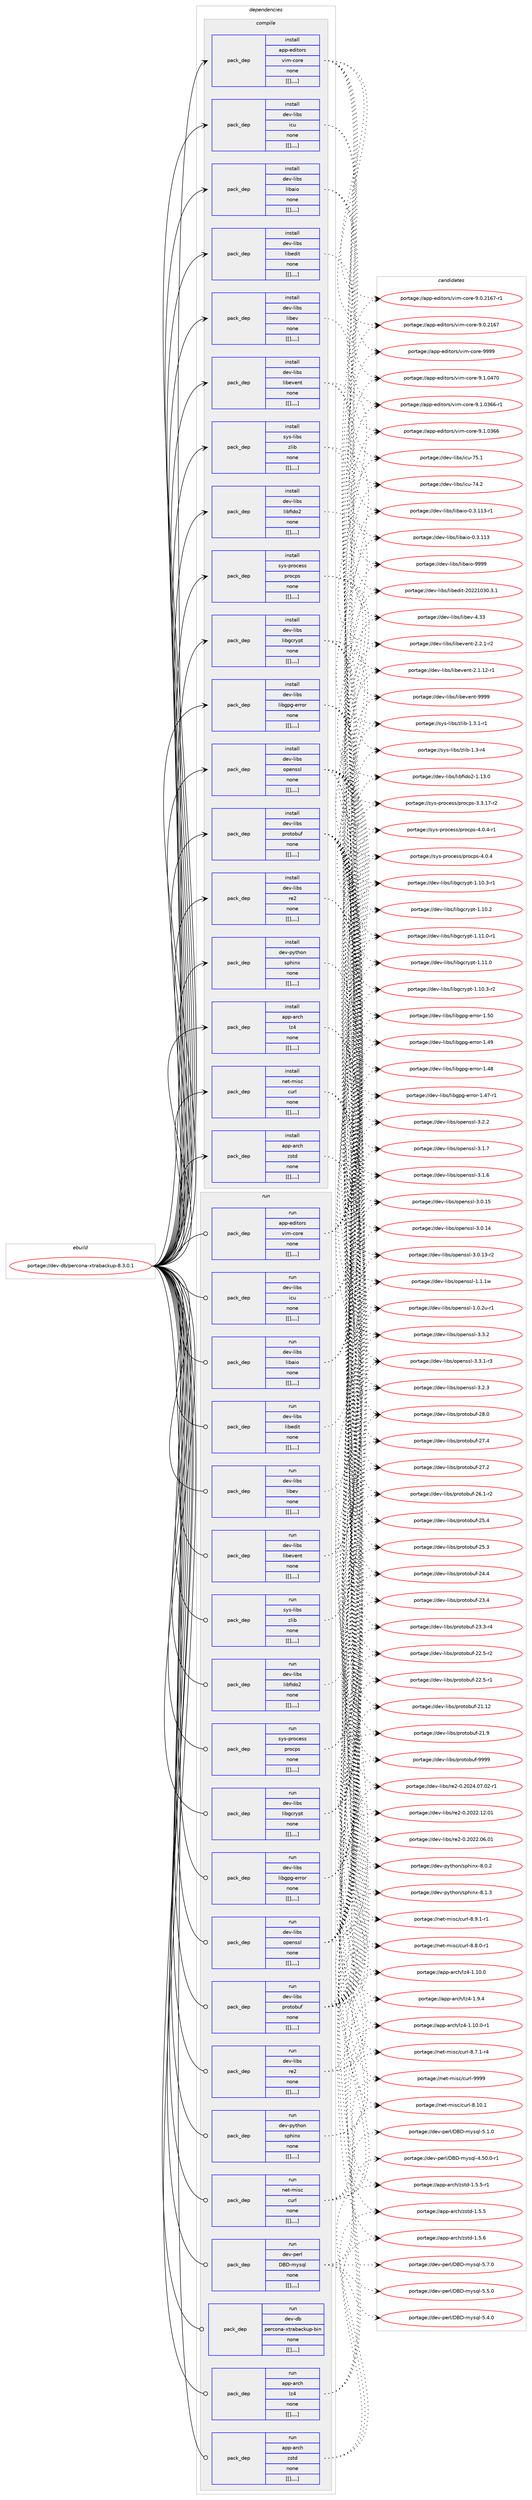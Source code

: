 digraph prolog {

# *************
# Graph options
# *************

newrank=true;
concentrate=true;
compound=true;
graph [rankdir=LR,fontname=Helvetica,fontsize=10,ranksep=1.5];#, ranksep=2.5, nodesep=0.2];
edge  [arrowhead=vee];
node  [fontname=Helvetica,fontsize=10];

# **********
# The ebuild
# **********

subgraph cluster_leftcol {
color=gray;
label=<<i>ebuild</i>>;
id [label="portage://dev-db/percona-xtrabackup-8.3.0.1", color=red, width=4, href="../dev-db/percona-xtrabackup-8.3.0.1.svg"];
}

# ****************
# The dependencies
# ****************

subgraph cluster_midcol {
color=gray;
label=<<i>dependencies</i>>;
subgraph cluster_compile {
fillcolor="#eeeeee";
style=filled;
label=<<i>compile</i>>;
subgraph pack50541 {
dependency70595 [label=<<TABLE BORDER="0" CELLBORDER="1" CELLSPACING="0" CELLPADDING="4" WIDTH="220"><TR><TD ROWSPAN="6" CELLPADDING="30">pack_dep</TD></TR><TR><TD WIDTH="110">install</TD></TR><TR><TD>app-arch</TD></TR><TR><TD>lz4</TD></TR><TR><TD>none</TD></TR><TR><TD>[[],,,,]</TD></TR></TABLE>>, shape=none, color=blue];
}
id:e -> dependency70595:w [weight=20,style="solid",arrowhead="vee"];
subgraph pack50638 {
dependency70702 [label=<<TABLE BORDER="0" CELLBORDER="1" CELLSPACING="0" CELLPADDING="4" WIDTH="220"><TR><TD ROWSPAN="6" CELLPADDING="30">pack_dep</TD></TR><TR><TD WIDTH="110">install</TD></TR><TR><TD>app-arch</TD></TR><TR><TD>zstd</TD></TR><TR><TD>none</TD></TR><TR><TD>[[],,,,]</TD></TR></TABLE>>, shape=none, color=blue];
}
id:e -> dependency70702:w [weight=20,style="solid",arrowhead="vee"];
subgraph pack50686 {
dependency70772 [label=<<TABLE BORDER="0" CELLBORDER="1" CELLSPACING="0" CELLPADDING="4" WIDTH="220"><TR><TD ROWSPAN="6" CELLPADDING="30">pack_dep</TD></TR><TR><TD WIDTH="110">install</TD></TR><TR><TD>app-editors</TD></TR><TR><TD>vim-core</TD></TR><TR><TD>none</TD></TR><TR><TD>[[],,,,]</TD></TR></TABLE>>, shape=none, color=blue];
}
id:e -> dependency70772:w [weight=20,style="solid",arrowhead="vee"];
subgraph pack50786 {
dependency70862 [label=<<TABLE BORDER="0" CELLBORDER="1" CELLSPACING="0" CELLPADDING="4" WIDTH="220"><TR><TD ROWSPAN="6" CELLPADDING="30">pack_dep</TD></TR><TR><TD WIDTH="110">install</TD></TR><TR><TD>dev-libs</TD></TR><TR><TD>icu</TD></TR><TR><TD>none</TD></TR><TR><TD>[[],,,,]</TD></TR></TABLE>>, shape=none, color=blue];
}
id:e -> dependency70862:w [weight=20,style="solid",arrowhead="vee"];
subgraph pack50831 {
dependency70931 [label=<<TABLE BORDER="0" CELLBORDER="1" CELLSPACING="0" CELLPADDING="4" WIDTH="220"><TR><TD ROWSPAN="6" CELLPADDING="30">pack_dep</TD></TR><TR><TD WIDTH="110">install</TD></TR><TR><TD>dev-libs</TD></TR><TR><TD>libaio</TD></TR><TR><TD>none</TD></TR><TR><TD>[[],,,,]</TD></TR></TABLE>>, shape=none, color=blue];
}
id:e -> dependency70931:w [weight=20,style="solid",arrowhead="vee"];
subgraph pack50854 {
dependency70958 [label=<<TABLE BORDER="0" CELLBORDER="1" CELLSPACING="0" CELLPADDING="4" WIDTH="220"><TR><TD ROWSPAN="6" CELLPADDING="30">pack_dep</TD></TR><TR><TD WIDTH="110">install</TD></TR><TR><TD>dev-libs</TD></TR><TR><TD>libedit</TD></TR><TR><TD>none</TD></TR><TR><TD>[[],,,,]</TD></TR></TABLE>>, shape=none, color=blue];
}
id:e -> dependency70958:w [weight=20,style="solid",arrowhead="vee"];
subgraph pack50912 {
dependency71033 [label=<<TABLE BORDER="0" CELLBORDER="1" CELLSPACING="0" CELLPADDING="4" WIDTH="220"><TR><TD ROWSPAN="6" CELLPADDING="30">pack_dep</TD></TR><TR><TD WIDTH="110">install</TD></TR><TR><TD>dev-libs</TD></TR><TR><TD>libev</TD></TR><TR><TD>none</TD></TR><TR><TD>[[],,,,]</TD></TR></TABLE>>, shape=none, color=blue];
}
id:e -> dependency71033:w [weight=20,style="solid",arrowhead="vee"];
subgraph pack50915 {
dependency71040 [label=<<TABLE BORDER="0" CELLBORDER="1" CELLSPACING="0" CELLPADDING="4" WIDTH="220"><TR><TD ROWSPAN="6" CELLPADDING="30">pack_dep</TD></TR><TR><TD WIDTH="110">install</TD></TR><TR><TD>dev-libs</TD></TR><TR><TD>libevent</TD></TR><TR><TD>none</TD></TR><TR><TD>[[],,,,]</TD></TR></TABLE>>, shape=none, color=blue];
}
id:e -> dependency71040:w [weight=20,style="solid",arrowhead="vee"];
subgraph pack50930 {
dependency71088 [label=<<TABLE BORDER="0" CELLBORDER="1" CELLSPACING="0" CELLPADDING="4" WIDTH="220"><TR><TD ROWSPAN="6" CELLPADDING="30">pack_dep</TD></TR><TR><TD WIDTH="110">install</TD></TR><TR><TD>dev-libs</TD></TR><TR><TD>libfido2</TD></TR><TR><TD>none</TD></TR><TR><TD>[[],,,,]</TD></TR></TABLE>>, shape=none, color=blue];
}
id:e -> dependency71088:w [weight=20,style="solid",arrowhead="vee"];
subgraph pack50948 {
dependency71116 [label=<<TABLE BORDER="0" CELLBORDER="1" CELLSPACING="0" CELLPADDING="4" WIDTH="220"><TR><TD ROWSPAN="6" CELLPADDING="30">pack_dep</TD></TR><TR><TD WIDTH="110">install</TD></TR><TR><TD>dev-libs</TD></TR><TR><TD>libgcrypt</TD></TR><TR><TD>none</TD></TR><TR><TD>[[],,,,]</TD></TR></TABLE>>, shape=none, color=blue];
}
id:e -> dependency71116:w [weight=20,style="solid",arrowhead="vee"];
subgraph pack50966 {
dependency71188 [label=<<TABLE BORDER="0" CELLBORDER="1" CELLSPACING="0" CELLPADDING="4" WIDTH="220"><TR><TD ROWSPAN="6" CELLPADDING="30">pack_dep</TD></TR><TR><TD WIDTH="110">install</TD></TR><TR><TD>dev-libs</TD></TR><TR><TD>libgpg-error</TD></TR><TR><TD>none</TD></TR><TR><TD>[[],,,,]</TD></TR></TABLE>>, shape=none, color=blue];
}
id:e -> dependency71188:w [weight=20,style="solid",arrowhead="vee"];
subgraph pack51014 {
dependency71251 [label=<<TABLE BORDER="0" CELLBORDER="1" CELLSPACING="0" CELLPADDING="4" WIDTH="220"><TR><TD ROWSPAN="6" CELLPADDING="30">pack_dep</TD></TR><TR><TD WIDTH="110">install</TD></TR><TR><TD>dev-libs</TD></TR><TR><TD>openssl</TD></TR><TR><TD>none</TD></TR><TR><TD>[[],,,,]</TD></TR></TABLE>>, shape=none, color=blue];
}
id:e -> dependency71251:w [weight=20,style="solid",arrowhead="vee"];
subgraph pack51064 {
dependency71261 [label=<<TABLE BORDER="0" CELLBORDER="1" CELLSPACING="0" CELLPADDING="4" WIDTH="220"><TR><TD ROWSPAN="6" CELLPADDING="30">pack_dep</TD></TR><TR><TD WIDTH="110">install</TD></TR><TR><TD>dev-libs</TD></TR><TR><TD>protobuf</TD></TR><TR><TD>none</TD></TR><TR><TD>[[],,,,]</TD></TR></TABLE>>, shape=none, color=blue];
}
id:e -> dependency71261:w [weight=20,style="solid",arrowhead="vee"];
subgraph pack51114 {
dependency71334 [label=<<TABLE BORDER="0" CELLBORDER="1" CELLSPACING="0" CELLPADDING="4" WIDTH="220"><TR><TD ROWSPAN="6" CELLPADDING="30">pack_dep</TD></TR><TR><TD WIDTH="110">install</TD></TR><TR><TD>dev-libs</TD></TR><TR><TD>re2</TD></TR><TR><TD>none</TD></TR><TR><TD>[[],,,,]</TD></TR></TABLE>>, shape=none, color=blue];
}
id:e -> dependency71334:w [weight=20,style="solid",arrowhead="vee"];
subgraph pack51125 {
dependency71397 [label=<<TABLE BORDER="0" CELLBORDER="1" CELLSPACING="0" CELLPADDING="4" WIDTH="220"><TR><TD ROWSPAN="6" CELLPADDING="30">pack_dep</TD></TR><TR><TD WIDTH="110">install</TD></TR><TR><TD>dev-python</TD></TR><TR><TD>sphinx</TD></TR><TR><TD>none</TD></TR><TR><TD>[[],,,,]</TD></TR></TABLE>>, shape=none, color=blue];
}
id:e -> dependency71397:w [weight=20,style="solid",arrowhead="vee"];
subgraph pack51167 {
dependency71401 [label=<<TABLE BORDER="0" CELLBORDER="1" CELLSPACING="0" CELLPADDING="4" WIDTH="220"><TR><TD ROWSPAN="6" CELLPADDING="30">pack_dep</TD></TR><TR><TD WIDTH="110">install</TD></TR><TR><TD>net-misc</TD></TR><TR><TD>curl</TD></TR><TR><TD>none</TD></TR><TR><TD>[[],,,,]</TD></TR></TABLE>>, shape=none, color=blue];
}
id:e -> dependency71401:w [weight=20,style="solid",arrowhead="vee"];
subgraph pack51169 {
dependency71425 [label=<<TABLE BORDER="0" CELLBORDER="1" CELLSPACING="0" CELLPADDING="4" WIDTH="220"><TR><TD ROWSPAN="6" CELLPADDING="30">pack_dep</TD></TR><TR><TD WIDTH="110">install</TD></TR><TR><TD>sys-libs</TD></TR><TR><TD>zlib</TD></TR><TR><TD>none</TD></TR><TR><TD>[[],,,,]</TD></TR></TABLE>>, shape=none, color=blue];
}
id:e -> dependency71425:w [weight=20,style="solid",arrowhead="vee"];
subgraph pack51191 {
dependency71468 [label=<<TABLE BORDER="0" CELLBORDER="1" CELLSPACING="0" CELLPADDING="4" WIDTH="220"><TR><TD ROWSPAN="6" CELLPADDING="30">pack_dep</TD></TR><TR><TD WIDTH="110">install</TD></TR><TR><TD>sys-process</TD></TR><TR><TD>procps</TD></TR><TR><TD>none</TD></TR><TR><TD>[[],,,,]</TD></TR></TABLE>>, shape=none, color=blue];
}
id:e -> dependency71468:w [weight=20,style="solid",arrowhead="vee"];
}
subgraph cluster_compileandrun {
fillcolor="#eeeeee";
style=filled;
label=<<i>compile and run</i>>;
}
subgraph cluster_run {
fillcolor="#eeeeee";
style=filled;
label=<<i>run</i>>;
subgraph pack51223 {
dependency71493 [label=<<TABLE BORDER="0" CELLBORDER="1" CELLSPACING="0" CELLPADDING="4" WIDTH="220"><TR><TD ROWSPAN="6" CELLPADDING="30">pack_dep</TD></TR><TR><TD WIDTH="110">run</TD></TR><TR><TD>app-arch</TD></TR><TR><TD>lz4</TD></TR><TR><TD>none</TD></TR><TR><TD>[[],,,,]</TD></TR></TABLE>>, shape=none, color=blue];
}
id:e -> dependency71493:w [weight=20,style="solid",arrowhead="odot"];
subgraph pack51271 {
dependency71566 [label=<<TABLE BORDER="0" CELLBORDER="1" CELLSPACING="0" CELLPADDING="4" WIDTH="220"><TR><TD ROWSPAN="6" CELLPADDING="30">pack_dep</TD></TR><TR><TD WIDTH="110">run</TD></TR><TR><TD>app-arch</TD></TR><TR><TD>zstd</TD></TR><TR><TD>none</TD></TR><TR><TD>[[],,,,]</TD></TR></TABLE>>, shape=none, color=blue];
}
id:e -> dependency71566:w [weight=20,style="solid",arrowhead="odot"];
subgraph pack51301 {
dependency71611 [label=<<TABLE BORDER="0" CELLBORDER="1" CELLSPACING="0" CELLPADDING="4" WIDTH="220"><TR><TD ROWSPAN="6" CELLPADDING="30">pack_dep</TD></TR><TR><TD WIDTH="110">run</TD></TR><TR><TD>app-editors</TD></TR><TR><TD>vim-core</TD></TR><TR><TD>none</TD></TR><TR><TD>[[],,,,]</TD></TR></TABLE>>, shape=none, color=blue];
}
id:e -> dependency71611:w [weight=20,style="solid",arrowhead="odot"];
subgraph pack51342 {
dependency71672 [label=<<TABLE BORDER="0" CELLBORDER="1" CELLSPACING="0" CELLPADDING="4" WIDTH="220"><TR><TD ROWSPAN="6" CELLPADDING="30">pack_dep</TD></TR><TR><TD WIDTH="110">run</TD></TR><TR><TD>dev-libs</TD></TR><TR><TD>icu</TD></TR><TR><TD>none</TD></TR><TR><TD>[[],,,,]</TD></TR></TABLE>>, shape=none, color=blue];
}
id:e -> dependency71672:w [weight=20,style="solid",arrowhead="odot"];
subgraph pack51358 {
dependency71696 [label=<<TABLE BORDER="0" CELLBORDER="1" CELLSPACING="0" CELLPADDING="4" WIDTH="220"><TR><TD ROWSPAN="6" CELLPADDING="30">pack_dep</TD></TR><TR><TD WIDTH="110">run</TD></TR><TR><TD>dev-libs</TD></TR><TR><TD>libaio</TD></TR><TR><TD>none</TD></TR><TR><TD>[[],,,,]</TD></TR></TABLE>>, shape=none, color=blue];
}
id:e -> dependency71696:w [weight=20,style="solid",arrowhead="odot"];
subgraph pack51375 {
dependency71721 [label=<<TABLE BORDER="0" CELLBORDER="1" CELLSPACING="0" CELLPADDING="4" WIDTH="220"><TR><TD ROWSPAN="6" CELLPADDING="30">pack_dep</TD></TR><TR><TD WIDTH="110">run</TD></TR><TR><TD>dev-libs</TD></TR><TR><TD>libedit</TD></TR><TR><TD>none</TD></TR><TR><TD>[[],,,,]</TD></TR></TABLE>>, shape=none, color=blue];
}
id:e -> dependency71721:w [weight=20,style="solid",arrowhead="odot"];
subgraph pack51396 {
dependency71745 [label=<<TABLE BORDER="0" CELLBORDER="1" CELLSPACING="0" CELLPADDING="4" WIDTH="220"><TR><TD ROWSPAN="6" CELLPADDING="30">pack_dep</TD></TR><TR><TD WIDTH="110">run</TD></TR><TR><TD>dev-libs</TD></TR><TR><TD>libev</TD></TR><TR><TD>none</TD></TR><TR><TD>[[],,,,]</TD></TR></TABLE>>, shape=none, color=blue];
}
id:e -> dependency71745:w [weight=20,style="solid",arrowhead="odot"];
subgraph pack51411 {
dependency71750 [label=<<TABLE BORDER="0" CELLBORDER="1" CELLSPACING="0" CELLPADDING="4" WIDTH="220"><TR><TD ROWSPAN="6" CELLPADDING="30">pack_dep</TD></TR><TR><TD WIDTH="110">run</TD></TR><TR><TD>dev-libs</TD></TR><TR><TD>libevent</TD></TR><TR><TD>none</TD></TR><TR><TD>[[],,,,]</TD></TR></TABLE>>, shape=none, color=blue];
}
id:e -> dependency71750:w [weight=20,style="solid",arrowhead="odot"];
subgraph pack51412 {
dependency71796 [label=<<TABLE BORDER="0" CELLBORDER="1" CELLSPACING="0" CELLPADDING="4" WIDTH="220"><TR><TD ROWSPAN="6" CELLPADDING="30">pack_dep</TD></TR><TR><TD WIDTH="110">run</TD></TR><TR><TD>dev-libs</TD></TR><TR><TD>libfido2</TD></TR><TR><TD>none</TD></TR><TR><TD>[[],,,,]</TD></TR></TABLE>>, shape=none, color=blue];
}
id:e -> dependency71796:w [weight=20,style="solid",arrowhead="odot"];
subgraph pack51443 {
dependency71802 [label=<<TABLE BORDER="0" CELLBORDER="1" CELLSPACING="0" CELLPADDING="4" WIDTH="220"><TR><TD ROWSPAN="6" CELLPADDING="30">pack_dep</TD></TR><TR><TD WIDTH="110">run</TD></TR><TR><TD>dev-libs</TD></TR><TR><TD>libgcrypt</TD></TR><TR><TD>none</TD></TR><TR><TD>[[],,,,]</TD></TR></TABLE>>, shape=none, color=blue];
}
id:e -> dependency71802:w [weight=20,style="solid",arrowhead="odot"];
subgraph pack51460 {
dependency71828 [label=<<TABLE BORDER="0" CELLBORDER="1" CELLSPACING="0" CELLPADDING="4" WIDTH="220"><TR><TD ROWSPAN="6" CELLPADDING="30">pack_dep</TD></TR><TR><TD WIDTH="110">run</TD></TR><TR><TD>dev-libs</TD></TR><TR><TD>libgpg-error</TD></TR><TR><TD>none</TD></TR><TR><TD>[[],,,,]</TD></TR></TABLE>>, shape=none, color=blue];
}
id:e -> dependency71828:w [weight=20,style="solid",arrowhead="odot"];
subgraph pack51523 {
dependency71945 [label=<<TABLE BORDER="0" CELLBORDER="1" CELLSPACING="0" CELLPADDING="4" WIDTH="220"><TR><TD ROWSPAN="6" CELLPADDING="30">pack_dep</TD></TR><TR><TD WIDTH="110">run</TD></TR><TR><TD>dev-libs</TD></TR><TR><TD>openssl</TD></TR><TR><TD>none</TD></TR><TR><TD>[[],,,,]</TD></TR></TABLE>>, shape=none, color=blue];
}
id:e -> dependency71945:w [weight=20,style="solid",arrowhead="odot"];
subgraph pack51558 {
dependency72003 [label=<<TABLE BORDER="0" CELLBORDER="1" CELLSPACING="0" CELLPADDING="4" WIDTH="220"><TR><TD ROWSPAN="6" CELLPADDING="30">pack_dep</TD></TR><TR><TD WIDTH="110">run</TD></TR><TR><TD>dev-libs</TD></TR><TR><TD>protobuf</TD></TR><TR><TD>none</TD></TR><TR><TD>[[],,,,]</TD></TR></TABLE>>, shape=none, color=blue];
}
id:e -> dependency72003:w [weight=20,style="solid",arrowhead="odot"];
subgraph pack51578 {
dependency72027 [label=<<TABLE BORDER="0" CELLBORDER="1" CELLSPACING="0" CELLPADDING="4" WIDTH="220"><TR><TD ROWSPAN="6" CELLPADDING="30">pack_dep</TD></TR><TR><TD WIDTH="110">run</TD></TR><TR><TD>dev-libs</TD></TR><TR><TD>re2</TD></TR><TR><TD>none</TD></TR><TR><TD>[[],,,,]</TD></TR></TABLE>>, shape=none, color=blue];
}
id:e -> dependency72027:w [weight=20,style="solid",arrowhead="odot"];
subgraph pack51606 {
dependency72054 [label=<<TABLE BORDER="0" CELLBORDER="1" CELLSPACING="0" CELLPADDING="4" WIDTH="220"><TR><TD ROWSPAN="6" CELLPADDING="30">pack_dep</TD></TR><TR><TD WIDTH="110">run</TD></TR><TR><TD>dev-perl</TD></TR><TR><TD>DBD-mysql</TD></TR><TR><TD>none</TD></TR><TR><TD>[[],,,,]</TD></TR></TABLE>>, shape=none, color=blue];
}
id:e -> dependency72054:w [weight=20,style="solid",arrowhead="odot"];
subgraph pack51629 {
dependency72122 [label=<<TABLE BORDER="0" CELLBORDER="1" CELLSPACING="0" CELLPADDING="4" WIDTH="220"><TR><TD ROWSPAN="6" CELLPADDING="30">pack_dep</TD></TR><TR><TD WIDTH="110">run</TD></TR><TR><TD>dev-python</TD></TR><TR><TD>sphinx</TD></TR><TR><TD>none</TD></TR><TR><TD>[[],,,,]</TD></TR></TABLE>>, shape=none, color=blue];
}
id:e -> dependency72122:w [weight=20,style="solid",arrowhead="odot"];
subgraph pack51672 {
dependency72145 [label=<<TABLE BORDER="0" CELLBORDER="1" CELLSPACING="0" CELLPADDING="4" WIDTH="220"><TR><TD ROWSPAN="6" CELLPADDING="30">pack_dep</TD></TR><TR><TD WIDTH="110">run</TD></TR><TR><TD>net-misc</TD></TR><TR><TD>curl</TD></TR><TR><TD>none</TD></TR><TR><TD>[[],,,,]</TD></TR></TABLE>>, shape=none, color=blue];
}
id:e -> dependency72145:w [weight=20,style="solid",arrowhead="odot"];
subgraph pack51674 {
dependency72150 [label=<<TABLE BORDER="0" CELLBORDER="1" CELLSPACING="0" CELLPADDING="4" WIDTH="220"><TR><TD ROWSPAN="6" CELLPADDING="30">pack_dep</TD></TR><TR><TD WIDTH="110">run</TD></TR><TR><TD>sys-libs</TD></TR><TR><TD>zlib</TD></TR><TR><TD>none</TD></TR><TR><TD>[[],,,,]</TD></TR></TABLE>>, shape=none, color=blue];
}
id:e -> dependency72150:w [weight=20,style="solid",arrowhead="odot"];
subgraph pack51689 {
dependency72176 [label=<<TABLE BORDER="0" CELLBORDER="1" CELLSPACING="0" CELLPADDING="4" WIDTH="220"><TR><TD ROWSPAN="6" CELLPADDING="30">pack_dep</TD></TR><TR><TD WIDTH="110">run</TD></TR><TR><TD>sys-process</TD></TR><TR><TD>procps</TD></TR><TR><TD>none</TD></TR><TR><TD>[[],,,,]</TD></TR></TABLE>>, shape=none, color=blue];
}
id:e -> dependency72176:w [weight=20,style="solid",arrowhead="odot"];
subgraph pack51706 {
dependency72241 [label=<<TABLE BORDER="0" CELLBORDER="1" CELLSPACING="0" CELLPADDING="4" WIDTH="220"><TR><TD ROWSPAN="6" CELLPADDING="30">pack_dep</TD></TR><TR><TD WIDTH="110">run</TD></TR><TR><TD>dev-db</TD></TR><TR><TD>percona-xtrabackup-bin</TD></TR><TR><TD>none</TD></TR><TR><TD>[[],,,,]</TD></TR></TABLE>>, shape=none, color=blue];
}
id:e -> dependency72241:w [weight=20,style="solid",arrowhead="odot"];
}
}

# **************
# The candidates
# **************

subgraph cluster_choices {
rank=same;
color=gray;
label=<<i>candidates</i>>;

subgraph choice50821 {
color=black;
nodesep=1;
choice971121124597114991044710812252454946494846484511449 [label="portage://app-arch/lz4-1.10.0-r1", color=red, width=4,href="../app-arch/lz4-1.10.0-r1.svg"];
choice97112112459711499104471081225245494649484648 [label="portage://app-arch/lz4-1.10.0", color=red, width=4,href="../app-arch/lz4-1.10.0.svg"];
choice971121124597114991044710812252454946574652 [label="portage://app-arch/lz4-1.9.4", color=red, width=4,href="../app-arch/lz4-1.9.4.svg"];
dependency70595:e -> choice971121124597114991044710812252454946494846484511449:w [style=dotted,weight="100"];
dependency70595:e -> choice97112112459711499104471081225245494649484648:w [style=dotted,weight="100"];
dependency70595:e -> choice971121124597114991044710812252454946574652:w [style=dotted,weight="100"];
}
subgraph choice50829 {
color=black;
nodesep=1;
choice9711211245971149910447122115116100454946534654 [label="portage://app-arch/zstd-1.5.6", color=red, width=4,href="../app-arch/zstd-1.5.6.svg"];
choice97112112459711499104471221151161004549465346534511449 [label="portage://app-arch/zstd-1.5.5-r1", color=red, width=4,href="../app-arch/zstd-1.5.5-r1.svg"];
choice9711211245971149910447122115116100454946534653 [label="portage://app-arch/zstd-1.5.5", color=red, width=4,href="../app-arch/zstd-1.5.5.svg"];
dependency70702:e -> choice9711211245971149910447122115116100454946534654:w [style=dotted,weight="100"];
dependency70702:e -> choice97112112459711499104471221151161004549465346534511449:w [style=dotted,weight="100"];
dependency70702:e -> choice9711211245971149910447122115116100454946534653:w [style=dotted,weight="100"];
}
subgraph choice50841 {
color=black;
nodesep=1;
choice97112112451011001051161111141154711810510945991111141014557575757 [label="portage://app-editors/vim-core-9999", color=red, width=4,href="../app-editors/vim-core-9999.svg"];
choice9711211245101100105116111114115471181051094599111114101455746494648525548 [label="portage://app-editors/vim-core-9.1.0470", color=red, width=4,href="../app-editors/vim-core-9.1.0470.svg"];
choice97112112451011001051161111141154711810510945991111141014557464946485154544511449 [label="portage://app-editors/vim-core-9.1.0366-r1", color=red, width=4,href="../app-editors/vim-core-9.1.0366-r1.svg"];
choice9711211245101100105116111114115471181051094599111114101455746494648515454 [label="portage://app-editors/vim-core-9.1.0366", color=red, width=4,href="../app-editors/vim-core-9.1.0366.svg"];
choice97112112451011001051161111141154711810510945991111141014557464846504954554511449 [label="portage://app-editors/vim-core-9.0.2167-r1", color=red, width=4,href="../app-editors/vim-core-9.0.2167-r1.svg"];
choice9711211245101100105116111114115471181051094599111114101455746484650495455 [label="portage://app-editors/vim-core-9.0.2167", color=red, width=4,href="../app-editors/vim-core-9.0.2167.svg"];
dependency70772:e -> choice97112112451011001051161111141154711810510945991111141014557575757:w [style=dotted,weight="100"];
dependency70772:e -> choice9711211245101100105116111114115471181051094599111114101455746494648525548:w [style=dotted,weight="100"];
dependency70772:e -> choice97112112451011001051161111141154711810510945991111141014557464946485154544511449:w [style=dotted,weight="100"];
dependency70772:e -> choice9711211245101100105116111114115471181051094599111114101455746494648515454:w [style=dotted,weight="100"];
dependency70772:e -> choice97112112451011001051161111141154711810510945991111141014557464846504954554511449:w [style=dotted,weight="100"];
dependency70772:e -> choice9711211245101100105116111114115471181051094599111114101455746484650495455:w [style=dotted,weight="100"];
}
subgraph choice50847 {
color=black;
nodesep=1;
choice100101118451081059811547105991174555534649 [label="portage://dev-libs/icu-75.1", color=red, width=4,href="../dev-libs/icu-75.1.svg"];
choice100101118451081059811547105991174555524650 [label="portage://dev-libs/icu-74.2", color=red, width=4,href="../dev-libs/icu-74.2.svg"];
dependency70862:e -> choice100101118451081059811547105991174555534649:w [style=dotted,weight="100"];
dependency70862:e -> choice100101118451081059811547105991174555524650:w [style=dotted,weight="100"];
}
subgraph choice50849 {
color=black;
nodesep=1;
choice10010111845108105981154710810598971051114557575757 [label="portage://dev-libs/libaio-9999", color=red, width=4,href="../dev-libs/libaio-9999.svg"];
choice100101118451081059811547108105989710511145484651464949514511449 [label="portage://dev-libs/libaio-0.3.113-r1", color=red, width=4,href="../dev-libs/libaio-0.3.113-r1.svg"];
choice10010111845108105981154710810598971051114548465146494951 [label="portage://dev-libs/libaio-0.3.113", color=red, width=4,href="../dev-libs/libaio-0.3.113.svg"];
dependency70931:e -> choice10010111845108105981154710810598971051114557575757:w [style=dotted,weight="100"];
dependency70931:e -> choice100101118451081059811547108105989710511145484651464949514511449:w [style=dotted,weight="100"];
dependency70931:e -> choice10010111845108105981154710810598971051114548465146494951:w [style=dotted,weight="100"];
}
subgraph choice50851 {
color=black;
nodesep=1;
choice1001011184510810598115471081059810110010511645504850504948514846514649 [label="portage://dev-libs/libedit-20221030.3.1", color=red, width=4,href="../dev-libs/libedit-20221030.3.1.svg"];
dependency70958:e -> choice1001011184510810598115471081059810110010511645504850504948514846514649:w [style=dotted,weight="100"];
}
subgraph choice50868 {
color=black;
nodesep=1;
choice100101118451081059811547108105981011184552465151 [label="portage://dev-libs/libev-4.33", color=red, width=4,href="../dev-libs/libev-4.33.svg"];
dependency71033:e -> choice100101118451081059811547108105981011184552465151:w [style=dotted,weight="100"];
}
subgraph choice50893 {
color=black;
nodesep=1;
choice100101118451081059811547108105981011181011101164557575757 [label="portage://dev-libs/libevent-9999", color=red, width=4,href="../dev-libs/libevent-9999.svg"];
choice100101118451081059811547108105981011181011101164550465046494511450 [label="portage://dev-libs/libevent-2.2.1-r2", color=red, width=4,href="../dev-libs/libevent-2.2.1-r2.svg"];
choice10010111845108105981154710810598101118101110116455046494649504511449 [label="portage://dev-libs/libevent-2.1.12-r1", color=red, width=4,href="../dev-libs/libevent-2.1.12-r1.svg"];
dependency71040:e -> choice100101118451081059811547108105981011181011101164557575757:w [style=dotted,weight="100"];
dependency71040:e -> choice100101118451081059811547108105981011181011101164550465046494511450:w [style=dotted,weight="100"];
dependency71040:e -> choice10010111845108105981154710810598101118101110116455046494649504511449:w [style=dotted,weight="100"];
}
subgraph choice50901 {
color=black;
nodesep=1;
choice100101118451081059811547108105981021051001115045494649514648 [label="portage://dev-libs/libfido2-1.13.0", color=red, width=4,href="../dev-libs/libfido2-1.13.0.svg"];
dependency71088:e -> choice100101118451081059811547108105981021051001115045494649514648:w [style=dotted,weight="100"];
}
subgraph choice50903 {
color=black;
nodesep=1;
choice1001011184510810598115471081059810399114121112116454946494946484511449 [label="portage://dev-libs/libgcrypt-1.11.0-r1", color=red, width=4,href="../dev-libs/libgcrypt-1.11.0-r1.svg"];
choice100101118451081059811547108105981039911412111211645494649494648 [label="portage://dev-libs/libgcrypt-1.11.0", color=red, width=4,href="../dev-libs/libgcrypt-1.11.0.svg"];
choice1001011184510810598115471081059810399114121112116454946494846514511450 [label="portage://dev-libs/libgcrypt-1.10.3-r2", color=red, width=4,href="../dev-libs/libgcrypt-1.10.3-r2.svg"];
choice1001011184510810598115471081059810399114121112116454946494846514511449 [label="portage://dev-libs/libgcrypt-1.10.3-r1", color=red, width=4,href="../dev-libs/libgcrypt-1.10.3-r1.svg"];
choice100101118451081059811547108105981039911412111211645494649484650 [label="portage://dev-libs/libgcrypt-1.10.2", color=red, width=4,href="../dev-libs/libgcrypt-1.10.2.svg"];
dependency71116:e -> choice1001011184510810598115471081059810399114121112116454946494946484511449:w [style=dotted,weight="100"];
dependency71116:e -> choice100101118451081059811547108105981039911412111211645494649494648:w [style=dotted,weight="100"];
dependency71116:e -> choice1001011184510810598115471081059810399114121112116454946494846514511450:w [style=dotted,weight="100"];
dependency71116:e -> choice1001011184510810598115471081059810399114121112116454946494846514511449:w [style=dotted,weight="100"];
dependency71116:e -> choice100101118451081059811547108105981039911412111211645494649484650:w [style=dotted,weight="100"];
}
subgraph choice50905 {
color=black;
nodesep=1;
choice10010111845108105981154710810598103112103451011141141111144549465348 [label="portage://dev-libs/libgpg-error-1.50", color=red, width=4,href="../dev-libs/libgpg-error-1.50.svg"];
choice10010111845108105981154710810598103112103451011141141111144549465257 [label="portage://dev-libs/libgpg-error-1.49", color=red, width=4,href="../dev-libs/libgpg-error-1.49.svg"];
choice10010111845108105981154710810598103112103451011141141111144549465256 [label="portage://dev-libs/libgpg-error-1.48", color=red, width=4,href="../dev-libs/libgpg-error-1.48.svg"];
choice100101118451081059811547108105981031121034510111411411111445494652554511449 [label="portage://dev-libs/libgpg-error-1.47-r1", color=red, width=4,href="../dev-libs/libgpg-error-1.47-r1.svg"];
dependency71188:e -> choice10010111845108105981154710810598103112103451011141141111144549465348:w [style=dotted,weight="100"];
dependency71188:e -> choice10010111845108105981154710810598103112103451011141141111144549465257:w [style=dotted,weight="100"];
dependency71188:e -> choice10010111845108105981154710810598103112103451011141141111144549465256:w [style=dotted,weight="100"];
dependency71188:e -> choice100101118451081059811547108105981031121034510111411411111445494652554511449:w [style=dotted,weight="100"];
}
subgraph choice50912 {
color=black;
nodesep=1;
choice100101118451081059811547111112101110115115108455146514650 [label="portage://dev-libs/openssl-3.3.2", color=red, width=4,href="../dev-libs/openssl-3.3.2.svg"];
choice1001011184510810598115471111121011101151151084551465146494511451 [label="portage://dev-libs/openssl-3.3.1-r3", color=red, width=4,href="../dev-libs/openssl-3.3.1-r3.svg"];
choice100101118451081059811547111112101110115115108455146504651 [label="portage://dev-libs/openssl-3.2.3", color=red, width=4,href="../dev-libs/openssl-3.2.3.svg"];
choice100101118451081059811547111112101110115115108455146504650 [label="portage://dev-libs/openssl-3.2.2", color=red, width=4,href="../dev-libs/openssl-3.2.2.svg"];
choice100101118451081059811547111112101110115115108455146494655 [label="portage://dev-libs/openssl-3.1.7", color=red, width=4,href="../dev-libs/openssl-3.1.7.svg"];
choice100101118451081059811547111112101110115115108455146494654 [label="portage://dev-libs/openssl-3.1.6", color=red, width=4,href="../dev-libs/openssl-3.1.6.svg"];
choice10010111845108105981154711111210111011511510845514648464953 [label="portage://dev-libs/openssl-3.0.15", color=red, width=4,href="../dev-libs/openssl-3.0.15.svg"];
choice10010111845108105981154711111210111011511510845514648464952 [label="portage://dev-libs/openssl-3.0.14", color=red, width=4,href="../dev-libs/openssl-3.0.14.svg"];
choice100101118451081059811547111112101110115115108455146484649514511450 [label="portage://dev-libs/openssl-3.0.13-r2", color=red, width=4,href="../dev-libs/openssl-3.0.13-r2.svg"];
choice100101118451081059811547111112101110115115108454946494649119 [label="portage://dev-libs/openssl-1.1.1w", color=red, width=4,href="../dev-libs/openssl-1.1.1w.svg"];
choice1001011184510810598115471111121011101151151084549464846501174511449 [label="portage://dev-libs/openssl-1.0.2u-r1", color=red, width=4,href="../dev-libs/openssl-1.0.2u-r1.svg"];
dependency71251:e -> choice100101118451081059811547111112101110115115108455146514650:w [style=dotted,weight="100"];
dependency71251:e -> choice1001011184510810598115471111121011101151151084551465146494511451:w [style=dotted,weight="100"];
dependency71251:e -> choice100101118451081059811547111112101110115115108455146504651:w [style=dotted,weight="100"];
dependency71251:e -> choice100101118451081059811547111112101110115115108455146504650:w [style=dotted,weight="100"];
dependency71251:e -> choice100101118451081059811547111112101110115115108455146494655:w [style=dotted,weight="100"];
dependency71251:e -> choice100101118451081059811547111112101110115115108455146494654:w [style=dotted,weight="100"];
dependency71251:e -> choice10010111845108105981154711111210111011511510845514648464953:w [style=dotted,weight="100"];
dependency71251:e -> choice10010111845108105981154711111210111011511510845514648464952:w [style=dotted,weight="100"];
dependency71251:e -> choice100101118451081059811547111112101110115115108455146484649514511450:w [style=dotted,weight="100"];
dependency71251:e -> choice100101118451081059811547111112101110115115108454946494649119:w [style=dotted,weight="100"];
dependency71251:e -> choice1001011184510810598115471111121011101151151084549464846501174511449:w [style=dotted,weight="100"];
}
subgraph choice50919 {
color=black;
nodesep=1;
choice100101118451081059811547112114111116111981171024557575757 [label="portage://dev-libs/protobuf-9999", color=red, width=4,href="../dev-libs/protobuf-9999.svg"];
choice100101118451081059811547112114111116111981171024550564648 [label="portage://dev-libs/protobuf-28.0", color=red, width=4,href="../dev-libs/protobuf-28.0.svg"];
choice100101118451081059811547112114111116111981171024550554652 [label="portage://dev-libs/protobuf-27.4", color=red, width=4,href="../dev-libs/protobuf-27.4.svg"];
choice100101118451081059811547112114111116111981171024550554650 [label="portage://dev-libs/protobuf-27.2", color=red, width=4,href="../dev-libs/protobuf-27.2.svg"];
choice1001011184510810598115471121141111161119811710245505446494511450 [label="portage://dev-libs/protobuf-26.1-r2", color=red, width=4,href="../dev-libs/protobuf-26.1-r2.svg"];
choice100101118451081059811547112114111116111981171024550534652 [label="portage://dev-libs/protobuf-25.4", color=red, width=4,href="../dev-libs/protobuf-25.4.svg"];
choice100101118451081059811547112114111116111981171024550534651 [label="portage://dev-libs/protobuf-25.3", color=red, width=4,href="../dev-libs/protobuf-25.3.svg"];
choice100101118451081059811547112114111116111981171024550524652 [label="portage://dev-libs/protobuf-24.4", color=red, width=4,href="../dev-libs/protobuf-24.4.svg"];
choice100101118451081059811547112114111116111981171024550514652 [label="portage://dev-libs/protobuf-23.4", color=red, width=4,href="../dev-libs/protobuf-23.4.svg"];
choice1001011184510810598115471121141111161119811710245505146514511452 [label="portage://dev-libs/protobuf-23.3-r4", color=red, width=4,href="../dev-libs/protobuf-23.3-r4.svg"];
choice1001011184510810598115471121141111161119811710245505046534511450 [label="portage://dev-libs/protobuf-22.5-r2", color=red, width=4,href="../dev-libs/protobuf-22.5-r2.svg"];
choice1001011184510810598115471121141111161119811710245505046534511449 [label="portage://dev-libs/protobuf-22.5-r1", color=red, width=4,href="../dev-libs/protobuf-22.5-r1.svg"];
choice10010111845108105981154711211411111611198117102455049464950 [label="portage://dev-libs/protobuf-21.12", color=red, width=4,href="../dev-libs/protobuf-21.12.svg"];
choice100101118451081059811547112114111116111981171024550494657 [label="portage://dev-libs/protobuf-21.9", color=red, width=4,href="../dev-libs/protobuf-21.9.svg"];
dependency71261:e -> choice100101118451081059811547112114111116111981171024557575757:w [style=dotted,weight="100"];
dependency71261:e -> choice100101118451081059811547112114111116111981171024550564648:w [style=dotted,weight="100"];
dependency71261:e -> choice100101118451081059811547112114111116111981171024550554652:w [style=dotted,weight="100"];
dependency71261:e -> choice100101118451081059811547112114111116111981171024550554650:w [style=dotted,weight="100"];
dependency71261:e -> choice1001011184510810598115471121141111161119811710245505446494511450:w [style=dotted,weight="100"];
dependency71261:e -> choice100101118451081059811547112114111116111981171024550534652:w [style=dotted,weight="100"];
dependency71261:e -> choice100101118451081059811547112114111116111981171024550534651:w [style=dotted,weight="100"];
dependency71261:e -> choice100101118451081059811547112114111116111981171024550524652:w [style=dotted,weight="100"];
dependency71261:e -> choice100101118451081059811547112114111116111981171024550514652:w [style=dotted,weight="100"];
dependency71261:e -> choice1001011184510810598115471121141111161119811710245505146514511452:w [style=dotted,weight="100"];
dependency71261:e -> choice1001011184510810598115471121141111161119811710245505046534511450:w [style=dotted,weight="100"];
dependency71261:e -> choice1001011184510810598115471121141111161119811710245505046534511449:w [style=dotted,weight="100"];
dependency71261:e -> choice10010111845108105981154711211411111611198117102455049464950:w [style=dotted,weight="100"];
dependency71261:e -> choice100101118451081059811547112114111116111981171024550494657:w [style=dotted,weight="100"];
}
subgraph choice50923 {
color=black;
nodesep=1;
choice10010111845108105981154711410150454846504850524648554648504511449 [label="portage://dev-libs/re2-0.2024.07.02-r1", color=red, width=4,href="../dev-libs/re2-0.2024.07.02-r1.svg"];
choice1001011184510810598115471141015045484650485050464950464849 [label="portage://dev-libs/re2-0.2022.12.01", color=red, width=4,href="../dev-libs/re2-0.2022.12.01.svg"];
choice1001011184510810598115471141015045484650485050464854464849 [label="portage://dev-libs/re2-0.2022.06.01", color=red, width=4,href="../dev-libs/re2-0.2022.06.01.svg"];
dependency71334:e -> choice10010111845108105981154711410150454846504850524648554648504511449:w [style=dotted,weight="100"];
dependency71334:e -> choice1001011184510810598115471141015045484650485050464950464849:w [style=dotted,weight="100"];
dependency71334:e -> choice1001011184510810598115471141015045484650485050464854464849:w [style=dotted,weight="100"];
}
subgraph choice50933 {
color=black;
nodesep=1;
choice1001011184511212111610411111047115112104105110120455646494651 [label="portage://dev-python/sphinx-8.1.3", color=red, width=4,href="../dev-python/sphinx-8.1.3.svg"];
choice1001011184511212111610411111047115112104105110120455646484650 [label="portage://dev-python/sphinx-8.0.2", color=red, width=4,href="../dev-python/sphinx-8.0.2.svg"];
dependency71397:e -> choice1001011184511212111610411111047115112104105110120455646494651:w [style=dotted,weight="100"];
dependency71397:e -> choice1001011184511212111610411111047115112104105110120455646484650:w [style=dotted,weight="100"];
}
subgraph choice50934 {
color=black;
nodesep=1;
choice110101116451091051159947991171141084557575757 [label="portage://net-misc/curl-9999", color=red, width=4,href="../net-misc/curl-9999.svg"];
choice1101011164510910511599479911711410845564649484649 [label="portage://net-misc/curl-8.10.1", color=red, width=4,href="../net-misc/curl-8.10.1.svg"];
choice110101116451091051159947991171141084556465746494511449 [label="portage://net-misc/curl-8.9.1-r1", color=red, width=4,href="../net-misc/curl-8.9.1-r1.svg"];
choice110101116451091051159947991171141084556465646484511449 [label="portage://net-misc/curl-8.8.0-r1", color=red, width=4,href="../net-misc/curl-8.8.0-r1.svg"];
choice110101116451091051159947991171141084556465546494511452 [label="portage://net-misc/curl-8.7.1-r4", color=red, width=4,href="../net-misc/curl-8.7.1-r4.svg"];
dependency71401:e -> choice110101116451091051159947991171141084557575757:w [style=dotted,weight="100"];
dependency71401:e -> choice1101011164510910511599479911711410845564649484649:w [style=dotted,weight="100"];
dependency71401:e -> choice110101116451091051159947991171141084556465746494511449:w [style=dotted,weight="100"];
dependency71401:e -> choice110101116451091051159947991171141084556465646484511449:w [style=dotted,weight="100"];
dependency71401:e -> choice110101116451091051159947991171141084556465546494511452:w [style=dotted,weight="100"];
}
subgraph choice50946 {
color=black;
nodesep=1;
choice115121115451081059811547122108105984549465146494511449 [label="portage://sys-libs/zlib-1.3.1-r1", color=red, width=4,href="../sys-libs/zlib-1.3.1-r1.svg"];
choice11512111545108105981154712210810598454946514511452 [label="portage://sys-libs/zlib-1.3-r4", color=red, width=4,href="../sys-libs/zlib-1.3-r4.svg"];
dependency71425:e -> choice115121115451081059811547122108105984549465146494511449:w [style=dotted,weight="100"];
dependency71425:e -> choice11512111545108105981154712210810598454946514511452:w [style=dotted,weight="100"];
}
subgraph choice50951 {
color=black;
nodesep=1;
choice115121115451121141119910111511547112114111991121154552464846524511449 [label="portage://sys-process/procps-4.0.4-r1", color=red, width=4,href="../sys-process/procps-4.0.4-r1.svg"];
choice11512111545112114111991011151154711211411199112115455246484652 [label="portage://sys-process/procps-4.0.4", color=red, width=4,href="../sys-process/procps-4.0.4.svg"];
choice11512111545112114111991011151154711211411199112115455146514649554511450 [label="portage://sys-process/procps-3.3.17-r2", color=red, width=4,href="../sys-process/procps-3.3.17-r2.svg"];
dependency71468:e -> choice115121115451121141119910111511547112114111991121154552464846524511449:w [style=dotted,weight="100"];
dependency71468:e -> choice11512111545112114111991011151154711211411199112115455246484652:w [style=dotted,weight="100"];
dependency71468:e -> choice11512111545112114111991011151154711211411199112115455146514649554511450:w [style=dotted,weight="100"];
}
subgraph choice50965 {
color=black;
nodesep=1;
choice971121124597114991044710812252454946494846484511449 [label="portage://app-arch/lz4-1.10.0-r1", color=red, width=4,href="../app-arch/lz4-1.10.0-r1.svg"];
choice97112112459711499104471081225245494649484648 [label="portage://app-arch/lz4-1.10.0", color=red, width=4,href="../app-arch/lz4-1.10.0.svg"];
choice971121124597114991044710812252454946574652 [label="portage://app-arch/lz4-1.9.4", color=red, width=4,href="../app-arch/lz4-1.9.4.svg"];
dependency71493:e -> choice971121124597114991044710812252454946494846484511449:w [style=dotted,weight="100"];
dependency71493:e -> choice97112112459711499104471081225245494649484648:w [style=dotted,weight="100"];
dependency71493:e -> choice971121124597114991044710812252454946574652:w [style=dotted,weight="100"];
}
subgraph choice50991 {
color=black;
nodesep=1;
choice9711211245971149910447122115116100454946534654 [label="portage://app-arch/zstd-1.5.6", color=red, width=4,href="../app-arch/zstd-1.5.6.svg"];
choice97112112459711499104471221151161004549465346534511449 [label="portage://app-arch/zstd-1.5.5-r1", color=red, width=4,href="../app-arch/zstd-1.5.5-r1.svg"];
choice9711211245971149910447122115116100454946534653 [label="portage://app-arch/zstd-1.5.5", color=red, width=4,href="../app-arch/zstd-1.5.5.svg"];
dependency71566:e -> choice9711211245971149910447122115116100454946534654:w [style=dotted,weight="100"];
dependency71566:e -> choice97112112459711499104471221151161004549465346534511449:w [style=dotted,weight="100"];
dependency71566:e -> choice9711211245971149910447122115116100454946534653:w [style=dotted,weight="100"];
}
subgraph choice50996 {
color=black;
nodesep=1;
choice97112112451011001051161111141154711810510945991111141014557575757 [label="portage://app-editors/vim-core-9999", color=red, width=4,href="../app-editors/vim-core-9999.svg"];
choice9711211245101100105116111114115471181051094599111114101455746494648525548 [label="portage://app-editors/vim-core-9.1.0470", color=red, width=4,href="../app-editors/vim-core-9.1.0470.svg"];
choice97112112451011001051161111141154711810510945991111141014557464946485154544511449 [label="portage://app-editors/vim-core-9.1.0366-r1", color=red, width=4,href="../app-editors/vim-core-9.1.0366-r1.svg"];
choice9711211245101100105116111114115471181051094599111114101455746494648515454 [label="portage://app-editors/vim-core-9.1.0366", color=red, width=4,href="../app-editors/vim-core-9.1.0366.svg"];
choice97112112451011001051161111141154711810510945991111141014557464846504954554511449 [label="portage://app-editors/vim-core-9.0.2167-r1", color=red, width=4,href="../app-editors/vim-core-9.0.2167-r1.svg"];
choice9711211245101100105116111114115471181051094599111114101455746484650495455 [label="portage://app-editors/vim-core-9.0.2167", color=red, width=4,href="../app-editors/vim-core-9.0.2167.svg"];
dependency71611:e -> choice97112112451011001051161111141154711810510945991111141014557575757:w [style=dotted,weight="100"];
dependency71611:e -> choice9711211245101100105116111114115471181051094599111114101455746494648525548:w [style=dotted,weight="100"];
dependency71611:e -> choice97112112451011001051161111141154711810510945991111141014557464946485154544511449:w [style=dotted,weight="100"];
dependency71611:e -> choice9711211245101100105116111114115471181051094599111114101455746494648515454:w [style=dotted,weight="100"];
dependency71611:e -> choice97112112451011001051161111141154711810510945991111141014557464846504954554511449:w [style=dotted,weight="100"];
dependency71611:e -> choice9711211245101100105116111114115471181051094599111114101455746484650495455:w [style=dotted,weight="100"];
}
subgraph choice51006 {
color=black;
nodesep=1;
choice100101118451081059811547105991174555534649 [label="portage://dev-libs/icu-75.1", color=red, width=4,href="../dev-libs/icu-75.1.svg"];
choice100101118451081059811547105991174555524650 [label="portage://dev-libs/icu-74.2", color=red, width=4,href="../dev-libs/icu-74.2.svg"];
dependency71672:e -> choice100101118451081059811547105991174555534649:w [style=dotted,weight="100"];
dependency71672:e -> choice100101118451081059811547105991174555524650:w [style=dotted,weight="100"];
}
subgraph choice51007 {
color=black;
nodesep=1;
choice10010111845108105981154710810598971051114557575757 [label="portage://dev-libs/libaio-9999", color=red, width=4,href="../dev-libs/libaio-9999.svg"];
choice100101118451081059811547108105989710511145484651464949514511449 [label="portage://dev-libs/libaio-0.3.113-r1", color=red, width=4,href="../dev-libs/libaio-0.3.113-r1.svg"];
choice10010111845108105981154710810598971051114548465146494951 [label="portage://dev-libs/libaio-0.3.113", color=red, width=4,href="../dev-libs/libaio-0.3.113.svg"];
dependency71696:e -> choice10010111845108105981154710810598971051114557575757:w [style=dotted,weight="100"];
dependency71696:e -> choice100101118451081059811547108105989710511145484651464949514511449:w [style=dotted,weight="100"];
dependency71696:e -> choice10010111845108105981154710810598971051114548465146494951:w [style=dotted,weight="100"];
}
subgraph choice51010 {
color=black;
nodesep=1;
choice1001011184510810598115471081059810110010511645504850504948514846514649 [label="portage://dev-libs/libedit-20221030.3.1", color=red, width=4,href="../dev-libs/libedit-20221030.3.1.svg"];
dependency71721:e -> choice1001011184510810598115471081059810110010511645504850504948514846514649:w [style=dotted,weight="100"];
}
subgraph choice51011 {
color=black;
nodesep=1;
choice100101118451081059811547108105981011184552465151 [label="portage://dev-libs/libev-4.33", color=red, width=4,href="../dev-libs/libev-4.33.svg"];
dependency71745:e -> choice100101118451081059811547108105981011184552465151:w [style=dotted,weight="100"];
}
subgraph choice51043 {
color=black;
nodesep=1;
choice100101118451081059811547108105981011181011101164557575757 [label="portage://dev-libs/libevent-9999", color=red, width=4,href="../dev-libs/libevent-9999.svg"];
choice100101118451081059811547108105981011181011101164550465046494511450 [label="portage://dev-libs/libevent-2.2.1-r2", color=red, width=4,href="../dev-libs/libevent-2.2.1-r2.svg"];
choice10010111845108105981154710810598101118101110116455046494649504511449 [label="portage://dev-libs/libevent-2.1.12-r1", color=red, width=4,href="../dev-libs/libevent-2.1.12-r1.svg"];
dependency71750:e -> choice100101118451081059811547108105981011181011101164557575757:w [style=dotted,weight="100"];
dependency71750:e -> choice100101118451081059811547108105981011181011101164550465046494511450:w [style=dotted,weight="100"];
dependency71750:e -> choice10010111845108105981154710810598101118101110116455046494649504511449:w [style=dotted,weight="100"];
}
subgraph choice51045 {
color=black;
nodesep=1;
choice100101118451081059811547108105981021051001115045494649514648 [label="portage://dev-libs/libfido2-1.13.0", color=red, width=4,href="../dev-libs/libfido2-1.13.0.svg"];
dependency71796:e -> choice100101118451081059811547108105981021051001115045494649514648:w [style=dotted,weight="100"];
}
subgraph choice51061 {
color=black;
nodesep=1;
choice1001011184510810598115471081059810399114121112116454946494946484511449 [label="portage://dev-libs/libgcrypt-1.11.0-r1", color=red, width=4,href="../dev-libs/libgcrypt-1.11.0-r1.svg"];
choice100101118451081059811547108105981039911412111211645494649494648 [label="portage://dev-libs/libgcrypt-1.11.0", color=red, width=4,href="../dev-libs/libgcrypt-1.11.0.svg"];
choice1001011184510810598115471081059810399114121112116454946494846514511450 [label="portage://dev-libs/libgcrypt-1.10.3-r2", color=red, width=4,href="../dev-libs/libgcrypt-1.10.3-r2.svg"];
choice1001011184510810598115471081059810399114121112116454946494846514511449 [label="portage://dev-libs/libgcrypt-1.10.3-r1", color=red, width=4,href="../dev-libs/libgcrypt-1.10.3-r1.svg"];
choice100101118451081059811547108105981039911412111211645494649484650 [label="portage://dev-libs/libgcrypt-1.10.2", color=red, width=4,href="../dev-libs/libgcrypt-1.10.2.svg"];
dependency71802:e -> choice1001011184510810598115471081059810399114121112116454946494946484511449:w [style=dotted,weight="100"];
dependency71802:e -> choice100101118451081059811547108105981039911412111211645494649494648:w [style=dotted,weight="100"];
dependency71802:e -> choice1001011184510810598115471081059810399114121112116454946494846514511450:w [style=dotted,weight="100"];
dependency71802:e -> choice1001011184510810598115471081059810399114121112116454946494846514511449:w [style=dotted,weight="100"];
dependency71802:e -> choice100101118451081059811547108105981039911412111211645494649484650:w [style=dotted,weight="100"];
}
subgraph choice51092 {
color=black;
nodesep=1;
choice10010111845108105981154710810598103112103451011141141111144549465348 [label="portage://dev-libs/libgpg-error-1.50", color=red, width=4,href="../dev-libs/libgpg-error-1.50.svg"];
choice10010111845108105981154710810598103112103451011141141111144549465257 [label="portage://dev-libs/libgpg-error-1.49", color=red, width=4,href="../dev-libs/libgpg-error-1.49.svg"];
choice10010111845108105981154710810598103112103451011141141111144549465256 [label="portage://dev-libs/libgpg-error-1.48", color=red, width=4,href="../dev-libs/libgpg-error-1.48.svg"];
choice100101118451081059811547108105981031121034510111411411111445494652554511449 [label="portage://dev-libs/libgpg-error-1.47-r1", color=red, width=4,href="../dev-libs/libgpg-error-1.47-r1.svg"];
dependency71828:e -> choice10010111845108105981154710810598103112103451011141141111144549465348:w [style=dotted,weight="100"];
dependency71828:e -> choice10010111845108105981154710810598103112103451011141141111144549465257:w [style=dotted,weight="100"];
dependency71828:e -> choice10010111845108105981154710810598103112103451011141141111144549465256:w [style=dotted,weight="100"];
dependency71828:e -> choice100101118451081059811547108105981031121034510111411411111445494652554511449:w [style=dotted,weight="100"];
}
subgraph choice51100 {
color=black;
nodesep=1;
choice100101118451081059811547111112101110115115108455146514650 [label="portage://dev-libs/openssl-3.3.2", color=red, width=4,href="../dev-libs/openssl-3.3.2.svg"];
choice1001011184510810598115471111121011101151151084551465146494511451 [label="portage://dev-libs/openssl-3.3.1-r3", color=red, width=4,href="../dev-libs/openssl-3.3.1-r3.svg"];
choice100101118451081059811547111112101110115115108455146504651 [label="portage://dev-libs/openssl-3.2.3", color=red, width=4,href="../dev-libs/openssl-3.2.3.svg"];
choice100101118451081059811547111112101110115115108455146504650 [label="portage://dev-libs/openssl-3.2.2", color=red, width=4,href="../dev-libs/openssl-3.2.2.svg"];
choice100101118451081059811547111112101110115115108455146494655 [label="portage://dev-libs/openssl-3.1.7", color=red, width=4,href="../dev-libs/openssl-3.1.7.svg"];
choice100101118451081059811547111112101110115115108455146494654 [label="portage://dev-libs/openssl-3.1.6", color=red, width=4,href="../dev-libs/openssl-3.1.6.svg"];
choice10010111845108105981154711111210111011511510845514648464953 [label="portage://dev-libs/openssl-3.0.15", color=red, width=4,href="../dev-libs/openssl-3.0.15.svg"];
choice10010111845108105981154711111210111011511510845514648464952 [label="portage://dev-libs/openssl-3.0.14", color=red, width=4,href="../dev-libs/openssl-3.0.14.svg"];
choice100101118451081059811547111112101110115115108455146484649514511450 [label="portage://dev-libs/openssl-3.0.13-r2", color=red, width=4,href="../dev-libs/openssl-3.0.13-r2.svg"];
choice100101118451081059811547111112101110115115108454946494649119 [label="portage://dev-libs/openssl-1.1.1w", color=red, width=4,href="../dev-libs/openssl-1.1.1w.svg"];
choice1001011184510810598115471111121011101151151084549464846501174511449 [label="portage://dev-libs/openssl-1.0.2u-r1", color=red, width=4,href="../dev-libs/openssl-1.0.2u-r1.svg"];
dependency71945:e -> choice100101118451081059811547111112101110115115108455146514650:w [style=dotted,weight="100"];
dependency71945:e -> choice1001011184510810598115471111121011101151151084551465146494511451:w [style=dotted,weight="100"];
dependency71945:e -> choice100101118451081059811547111112101110115115108455146504651:w [style=dotted,weight="100"];
dependency71945:e -> choice100101118451081059811547111112101110115115108455146504650:w [style=dotted,weight="100"];
dependency71945:e -> choice100101118451081059811547111112101110115115108455146494655:w [style=dotted,weight="100"];
dependency71945:e -> choice100101118451081059811547111112101110115115108455146494654:w [style=dotted,weight="100"];
dependency71945:e -> choice10010111845108105981154711111210111011511510845514648464953:w [style=dotted,weight="100"];
dependency71945:e -> choice10010111845108105981154711111210111011511510845514648464952:w [style=dotted,weight="100"];
dependency71945:e -> choice100101118451081059811547111112101110115115108455146484649514511450:w [style=dotted,weight="100"];
dependency71945:e -> choice100101118451081059811547111112101110115115108454946494649119:w [style=dotted,weight="100"];
dependency71945:e -> choice1001011184510810598115471111121011101151151084549464846501174511449:w [style=dotted,weight="100"];
}
subgraph choice51108 {
color=black;
nodesep=1;
choice100101118451081059811547112114111116111981171024557575757 [label="portage://dev-libs/protobuf-9999", color=red, width=4,href="../dev-libs/protobuf-9999.svg"];
choice100101118451081059811547112114111116111981171024550564648 [label="portage://dev-libs/protobuf-28.0", color=red, width=4,href="../dev-libs/protobuf-28.0.svg"];
choice100101118451081059811547112114111116111981171024550554652 [label="portage://dev-libs/protobuf-27.4", color=red, width=4,href="../dev-libs/protobuf-27.4.svg"];
choice100101118451081059811547112114111116111981171024550554650 [label="portage://dev-libs/protobuf-27.2", color=red, width=4,href="../dev-libs/protobuf-27.2.svg"];
choice1001011184510810598115471121141111161119811710245505446494511450 [label="portage://dev-libs/protobuf-26.1-r2", color=red, width=4,href="../dev-libs/protobuf-26.1-r2.svg"];
choice100101118451081059811547112114111116111981171024550534652 [label="portage://dev-libs/protobuf-25.4", color=red, width=4,href="../dev-libs/protobuf-25.4.svg"];
choice100101118451081059811547112114111116111981171024550534651 [label="portage://dev-libs/protobuf-25.3", color=red, width=4,href="../dev-libs/protobuf-25.3.svg"];
choice100101118451081059811547112114111116111981171024550524652 [label="portage://dev-libs/protobuf-24.4", color=red, width=4,href="../dev-libs/protobuf-24.4.svg"];
choice100101118451081059811547112114111116111981171024550514652 [label="portage://dev-libs/protobuf-23.4", color=red, width=4,href="../dev-libs/protobuf-23.4.svg"];
choice1001011184510810598115471121141111161119811710245505146514511452 [label="portage://dev-libs/protobuf-23.3-r4", color=red, width=4,href="../dev-libs/protobuf-23.3-r4.svg"];
choice1001011184510810598115471121141111161119811710245505046534511450 [label="portage://dev-libs/protobuf-22.5-r2", color=red, width=4,href="../dev-libs/protobuf-22.5-r2.svg"];
choice1001011184510810598115471121141111161119811710245505046534511449 [label="portage://dev-libs/protobuf-22.5-r1", color=red, width=4,href="../dev-libs/protobuf-22.5-r1.svg"];
choice10010111845108105981154711211411111611198117102455049464950 [label="portage://dev-libs/protobuf-21.12", color=red, width=4,href="../dev-libs/protobuf-21.12.svg"];
choice100101118451081059811547112114111116111981171024550494657 [label="portage://dev-libs/protobuf-21.9", color=red, width=4,href="../dev-libs/protobuf-21.9.svg"];
dependency72003:e -> choice100101118451081059811547112114111116111981171024557575757:w [style=dotted,weight="100"];
dependency72003:e -> choice100101118451081059811547112114111116111981171024550564648:w [style=dotted,weight="100"];
dependency72003:e -> choice100101118451081059811547112114111116111981171024550554652:w [style=dotted,weight="100"];
dependency72003:e -> choice100101118451081059811547112114111116111981171024550554650:w [style=dotted,weight="100"];
dependency72003:e -> choice1001011184510810598115471121141111161119811710245505446494511450:w [style=dotted,weight="100"];
dependency72003:e -> choice100101118451081059811547112114111116111981171024550534652:w [style=dotted,weight="100"];
dependency72003:e -> choice100101118451081059811547112114111116111981171024550534651:w [style=dotted,weight="100"];
dependency72003:e -> choice100101118451081059811547112114111116111981171024550524652:w [style=dotted,weight="100"];
dependency72003:e -> choice100101118451081059811547112114111116111981171024550514652:w [style=dotted,weight="100"];
dependency72003:e -> choice1001011184510810598115471121141111161119811710245505146514511452:w [style=dotted,weight="100"];
dependency72003:e -> choice1001011184510810598115471121141111161119811710245505046534511450:w [style=dotted,weight="100"];
dependency72003:e -> choice1001011184510810598115471121141111161119811710245505046534511449:w [style=dotted,weight="100"];
dependency72003:e -> choice10010111845108105981154711211411111611198117102455049464950:w [style=dotted,weight="100"];
dependency72003:e -> choice100101118451081059811547112114111116111981171024550494657:w [style=dotted,weight="100"];
}
subgraph choice51125 {
color=black;
nodesep=1;
choice10010111845108105981154711410150454846504850524648554648504511449 [label="portage://dev-libs/re2-0.2024.07.02-r1", color=red, width=4,href="../dev-libs/re2-0.2024.07.02-r1.svg"];
choice1001011184510810598115471141015045484650485050464950464849 [label="portage://dev-libs/re2-0.2022.12.01", color=red, width=4,href="../dev-libs/re2-0.2022.12.01.svg"];
choice1001011184510810598115471141015045484650485050464854464849 [label="portage://dev-libs/re2-0.2022.06.01", color=red, width=4,href="../dev-libs/re2-0.2022.06.01.svg"];
dependency72027:e -> choice10010111845108105981154711410150454846504850524648554648504511449:w [style=dotted,weight="100"];
dependency72027:e -> choice1001011184510810598115471141015045484650485050464950464849:w [style=dotted,weight="100"];
dependency72027:e -> choice1001011184510810598115471141015045484650485050464854464849:w [style=dotted,weight="100"];
}
subgraph choice51126 {
color=black;
nodesep=1;
choice100101118451121011141084768666845109121115113108455346554648 [label="portage://dev-perl/DBD-mysql-5.7.0", color=red, width=4,href="../dev-perl/DBD-mysql-5.7.0.svg"];
choice100101118451121011141084768666845109121115113108455346534648 [label="portage://dev-perl/DBD-mysql-5.5.0", color=red, width=4,href="../dev-perl/DBD-mysql-5.5.0.svg"];
choice100101118451121011141084768666845109121115113108455346524648 [label="portage://dev-perl/DBD-mysql-5.4.0", color=red, width=4,href="../dev-perl/DBD-mysql-5.4.0.svg"];
choice100101118451121011141084768666845109121115113108455346494648 [label="portage://dev-perl/DBD-mysql-5.1.0", color=red, width=4,href="../dev-perl/DBD-mysql-5.1.0.svg"];
choice100101118451121011141084768666845109121115113108455246534846484511449 [label="portage://dev-perl/DBD-mysql-4.50.0-r1", color=red, width=4,href="../dev-perl/DBD-mysql-4.50.0-r1.svg"];
dependency72054:e -> choice100101118451121011141084768666845109121115113108455346554648:w [style=dotted,weight="100"];
dependency72054:e -> choice100101118451121011141084768666845109121115113108455346534648:w [style=dotted,weight="100"];
dependency72054:e -> choice100101118451121011141084768666845109121115113108455346524648:w [style=dotted,weight="100"];
dependency72054:e -> choice100101118451121011141084768666845109121115113108455346494648:w [style=dotted,weight="100"];
dependency72054:e -> choice100101118451121011141084768666845109121115113108455246534846484511449:w [style=dotted,weight="100"];
}
subgraph choice51131 {
color=black;
nodesep=1;
choice1001011184511212111610411111047115112104105110120455646494651 [label="portage://dev-python/sphinx-8.1.3", color=red, width=4,href="../dev-python/sphinx-8.1.3.svg"];
choice1001011184511212111610411111047115112104105110120455646484650 [label="portage://dev-python/sphinx-8.0.2", color=red, width=4,href="../dev-python/sphinx-8.0.2.svg"];
dependency72122:e -> choice1001011184511212111610411111047115112104105110120455646494651:w [style=dotted,weight="100"];
dependency72122:e -> choice1001011184511212111610411111047115112104105110120455646484650:w [style=dotted,weight="100"];
}
subgraph choice51139 {
color=black;
nodesep=1;
choice110101116451091051159947991171141084557575757 [label="portage://net-misc/curl-9999", color=red, width=4,href="../net-misc/curl-9999.svg"];
choice1101011164510910511599479911711410845564649484649 [label="portage://net-misc/curl-8.10.1", color=red, width=4,href="../net-misc/curl-8.10.1.svg"];
choice110101116451091051159947991171141084556465746494511449 [label="portage://net-misc/curl-8.9.1-r1", color=red, width=4,href="../net-misc/curl-8.9.1-r1.svg"];
choice110101116451091051159947991171141084556465646484511449 [label="portage://net-misc/curl-8.8.0-r1", color=red, width=4,href="../net-misc/curl-8.8.0-r1.svg"];
choice110101116451091051159947991171141084556465546494511452 [label="portage://net-misc/curl-8.7.1-r4", color=red, width=4,href="../net-misc/curl-8.7.1-r4.svg"];
dependency72145:e -> choice110101116451091051159947991171141084557575757:w [style=dotted,weight="100"];
dependency72145:e -> choice1101011164510910511599479911711410845564649484649:w [style=dotted,weight="100"];
dependency72145:e -> choice110101116451091051159947991171141084556465746494511449:w [style=dotted,weight="100"];
dependency72145:e -> choice110101116451091051159947991171141084556465646484511449:w [style=dotted,weight="100"];
dependency72145:e -> choice110101116451091051159947991171141084556465546494511452:w [style=dotted,weight="100"];
}
subgraph choice51142 {
color=black;
nodesep=1;
choice115121115451081059811547122108105984549465146494511449 [label="portage://sys-libs/zlib-1.3.1-r1", color=red, width=4,href="../sys-libs/zlib-1.3.1-r1.svg"];
choice11512111545108105981154712210810598454946514511452 [label="portage://sys-libs/zlib-1.3-r4", color=red, width=4,href="../sys-libs/zlib-1.3-r4.svg"];
dependency72150:e -> choice115121115451081059811547122108105984549465146494511449:w [style=dotted,weight="100"];
dependency72150:e -> choice11512111545108105981154712210810598454946514511452:w [style=dotted,weight="100"];
}
subgraph choice51173 {
color=black;
nodesep=1;
choice115121115451121141119910111511547112114111991121154552464846524511449 [label="portage://sys-process/procps-4.0.4-r1", color=red, width=4,href="../sys-process/procps-4.0.4-r1.svg"];
choice11512111545112114111991011151154711211411199112115455246484652 [label="portage://sys-process/procps-4.0.4", color=red, width=4,href="../sys-process/procps-4.0.4.svg"];
choice11512111545112114111991011151154711211411199112115455146514649554511450 [label="portage://sys-process/procps-3.3.17-r2", color=red, width=4,href="../sys-process/procps-3.3.17-r2.svg"];
dependency72176:e -> choice115121115451121141119910111511547112114111991121154552464846524511449:w [style=dotted,weight="100"];
dependency72176:e -> choice11512111545112114111991011151154711211411199112115455246484652:w [style=dotted,weight="100"];
dependency72176:e -> choice11512111545112114111991011151154711211411199112115455146514649554511450:w [style=dotted,weight="100"];
}
subgraph choice51179 {
color=black;
nodesep=1;
}
}

}
